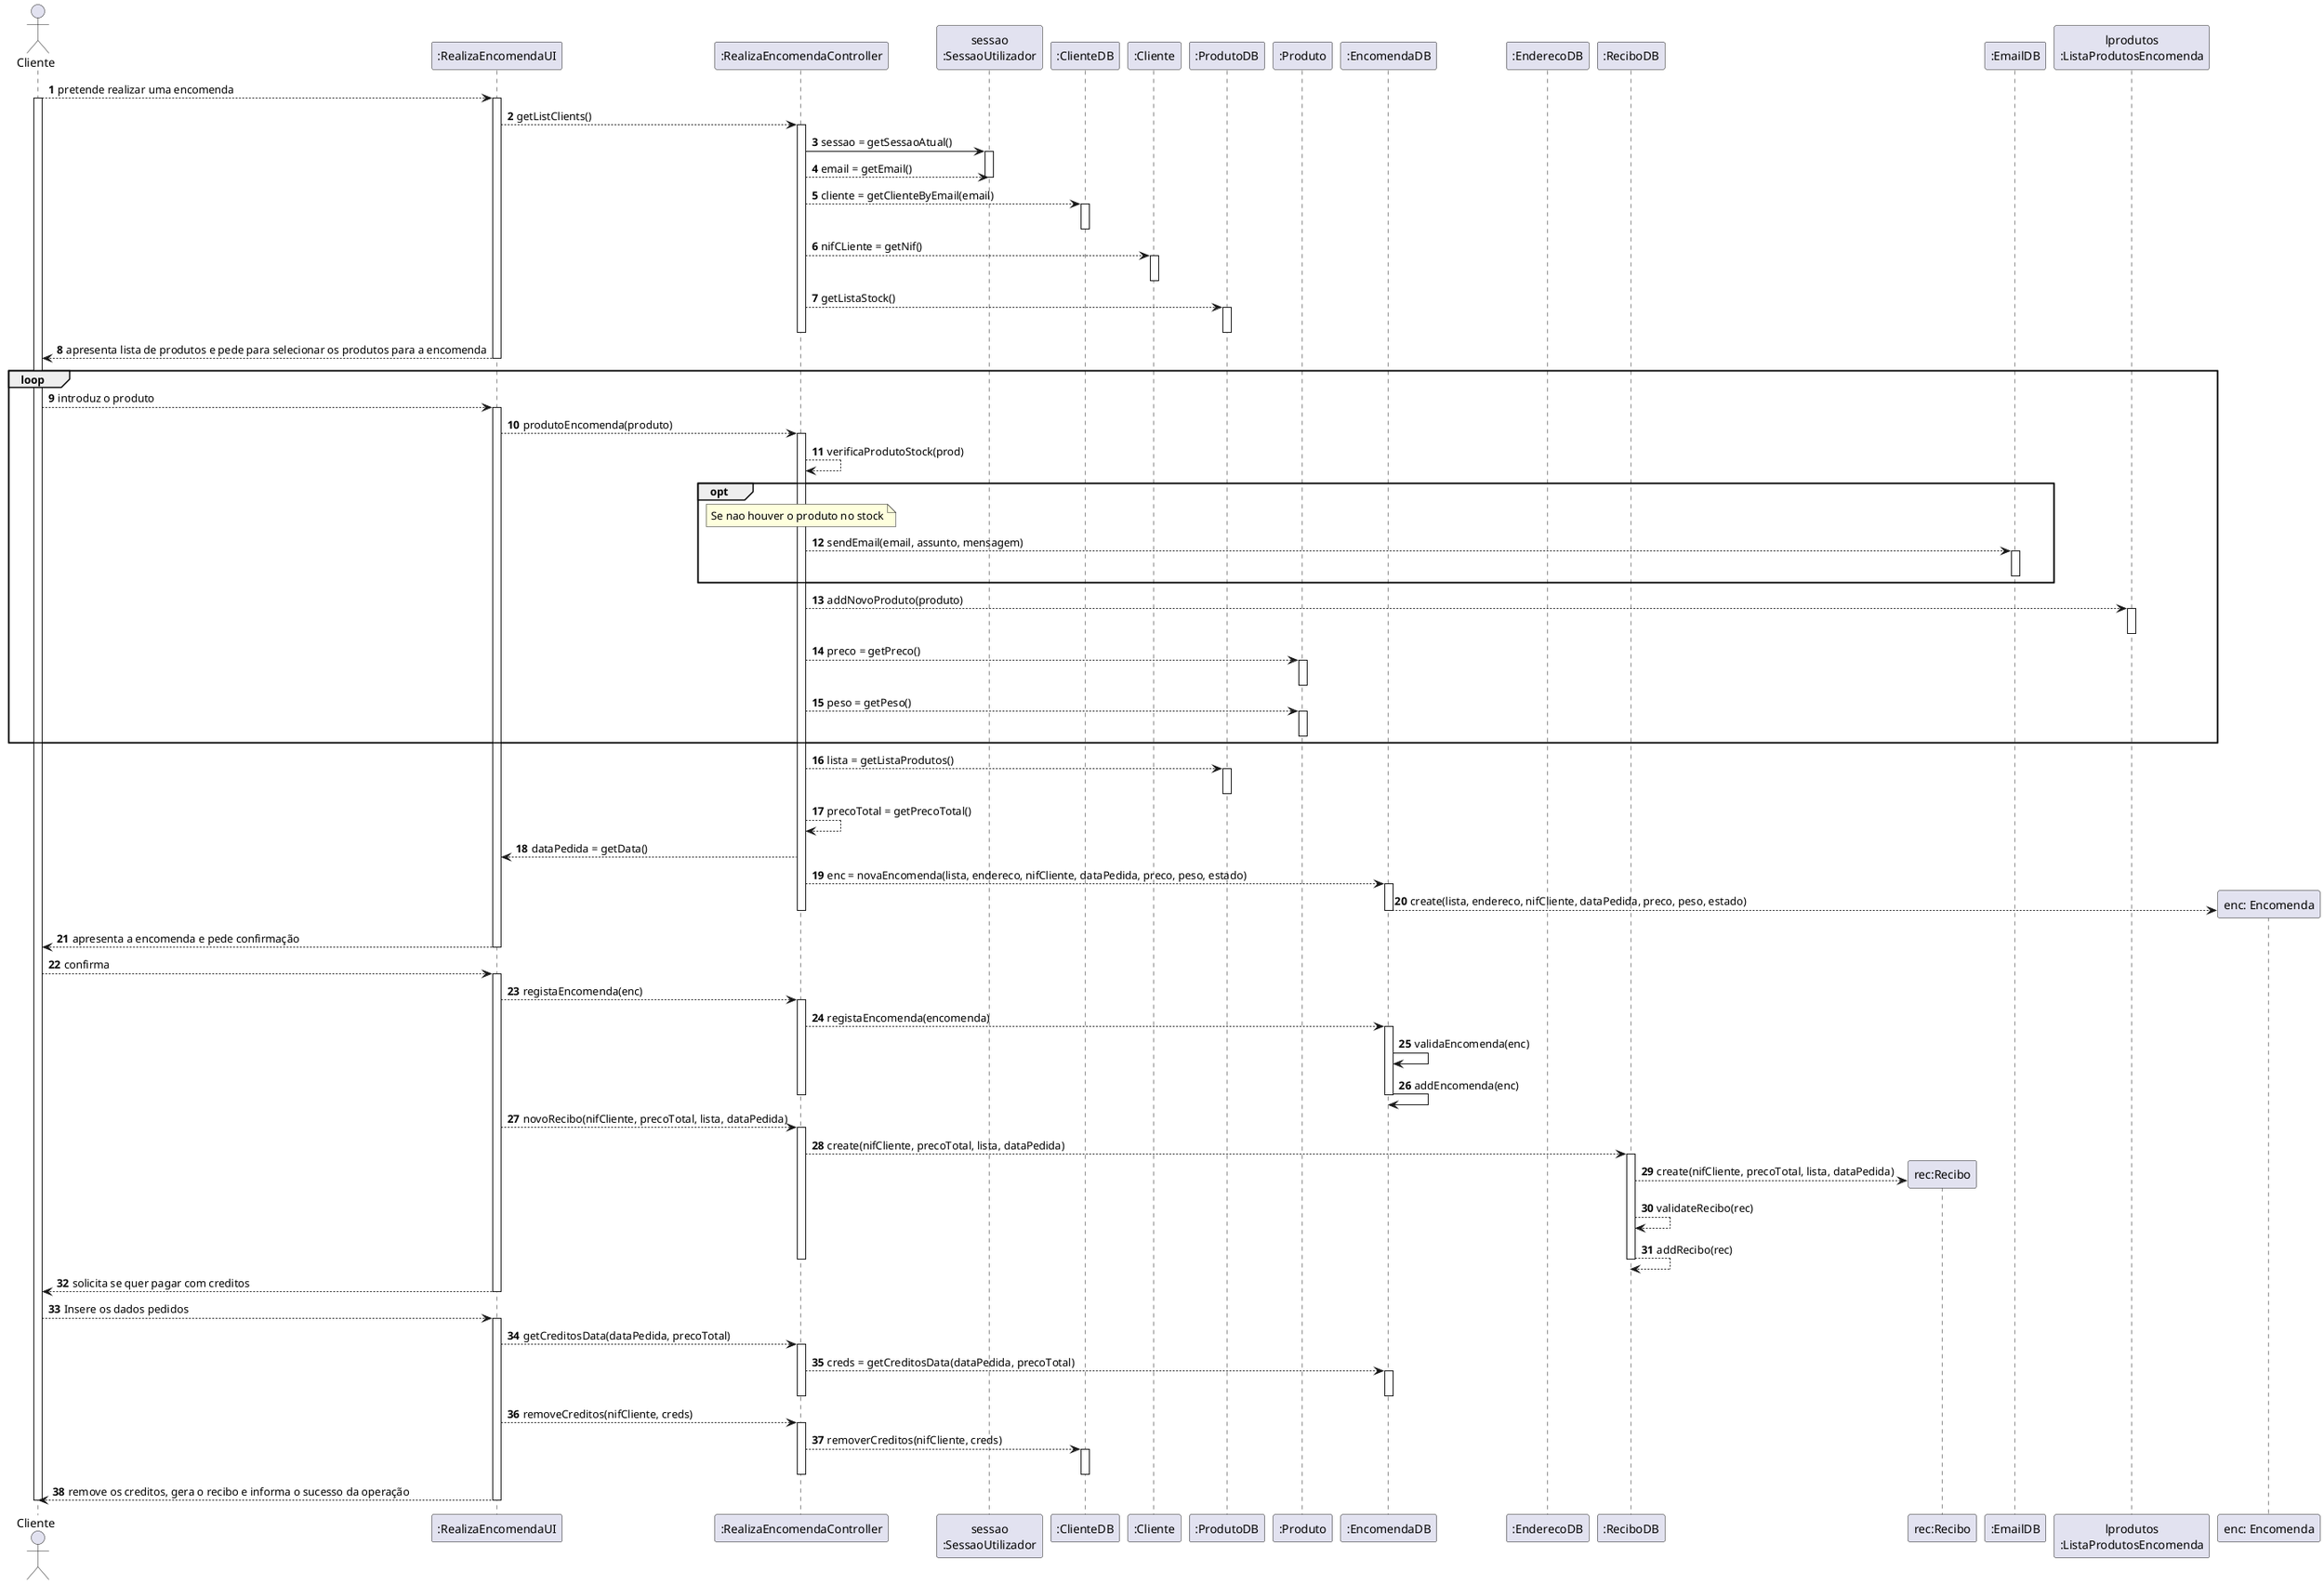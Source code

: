@startuml
autonumber
'hide footbox
actor "Cliente" as CLI

participant ":RealizaEncomendaUI" as UI
participant ":RealizaEncomendaController" as CTRL
participant "sessao\n:SessaoUtilizador" as SESSAO
participant ":ClienteDB" as DH
participant ":Cliente" as CLIEN
participant ":ProdutoDB" as PDH
participant ":Produto" as PRO
participant ":EncomendaDB" as EDH
participant ":EnderecoDB" as END
participant ":ReciboDB" as RDH
participant "rec:Recibo" as REC
participant ":EmailDB" as EMDB
participant "lprodutos\n:ListaProdutosEncomenda" as LPROD
participant "enc: Encomenda" as ENC


CLI --> UI : pretende realizar uma encomenda
activate CLI
activate UI

UI --> CTRL : getListClients()
activate CTRL


CTRL -> SESSAO: sessao = getSessaoAtual()
activate SESSAO

CTRL --> SESSAO : email = getEmail()
deactivate SESSAO


CTRL --> DH : cliente = getClienteByEmail(email)
activate DH
deactivate DH

CTRL --> CLIEN : nifCLiente = getNif()
activate CLIEN
deactivate CLIEN

deactivate DH
CTRL --> PDH : getListaStock()
activate PDH
deactivate PDH

deactivate DH
deactivate CTRL

UI --> CLI : apresenta lista de produtos e pede para selecionar os produtos para a encomenda
deactivate UI


LOOP
CLI --> UI : introduz o produto
activate UI

UI --> CTRL : produtoEncomenda(produto)
activate CTRL

CTRL --> CTRL : verificaProdutoStock(prod)

OPT
note  over CTRL : Se nao houver o produto no stock

CTRL --> EMDB : sendEmail(email, assunto, mensagem)
activate EMDB
deactivate EMDB

END OPT


CTRL --> LPROD : addNovoProduto(produto)
activate LPROD

deactivate PDH
deactivate LPROD

CTRL --> PRO : preco = getPreco()
activate PRO
deactivate PRO

CTRL --> PRO : peso = getPeso()
activate PRO
deactivate PRO

END LOOP

CTRL --> PDH : lista = getListaProdutos()
activate PDH
deactivate PDH

CTRL --> CTRL : precoTotal = getPrecoTotal()

CTRL --> UI : dataPedida = getData()

CTRL --> EDH : enc = novaEncomenda(lista, endereco, nifCliente, dataPedida, preco, peso, estado)
activate EDH

EDH --> ENC ** : create(lista, endereco, nifCliente, dataPedida, preco, peso, estado)
deactivate EDH

deactivate CTRL

UI --> CLI : apresenta a encomenda e pede confirmação
deactivate UI

CLI --> UI : confirma
activate UI

UI --> CTRL : registaEncomenda(enc)
activate CTRL

CTRL --> EDH : registaEncomenda(encomenda)
activate EDH
EDH -> EDH : validaEncomenda(enc)
EDH -> EDH: addEncomenda(enc)
deactivate EDH

deactivate CTRL

UI --> CTRL : novoRecibo(nifCliente, precoTotal, lista, dataPedida)
activate CTRL

CTRL --> RDH : create(nifCliente, precoTotal, lista, dataPedida)
activate RDH

RDH --> REC ** : create(nifCliente, precoTotal, lista, dataPedida)

RDH --> RDH : validateRecibo(rec)

RDH --> RDH : addRecibo(rec)
deactivate RDH

deactivate CTRL

UI --> CLI : solicita se quer pagar com creditos
deactivate UI

CLI --> UI : Insere os dados pedidos
activate UI

UI --> CTRL : getCreditosData(dataPedida, precoTotal)
activate CTRL

CTRL --> EDH : creds = getCreditosData(dataPedida, precoTotal)
activate EDH
deactivate EDH

deactivate CTRL
UI --> CTRL: removeCreditos(nifCliente, creds)
activate CTRL

CTRL --> DH : removerCreditos(nifCliente, creds)
activate DH

deactivate DH
deactivate CTRL

UI --> CLI : remove os creditos, gera o recibo e informa o sucesso da operação
deactivate UI
deactivate CLI

@enduml